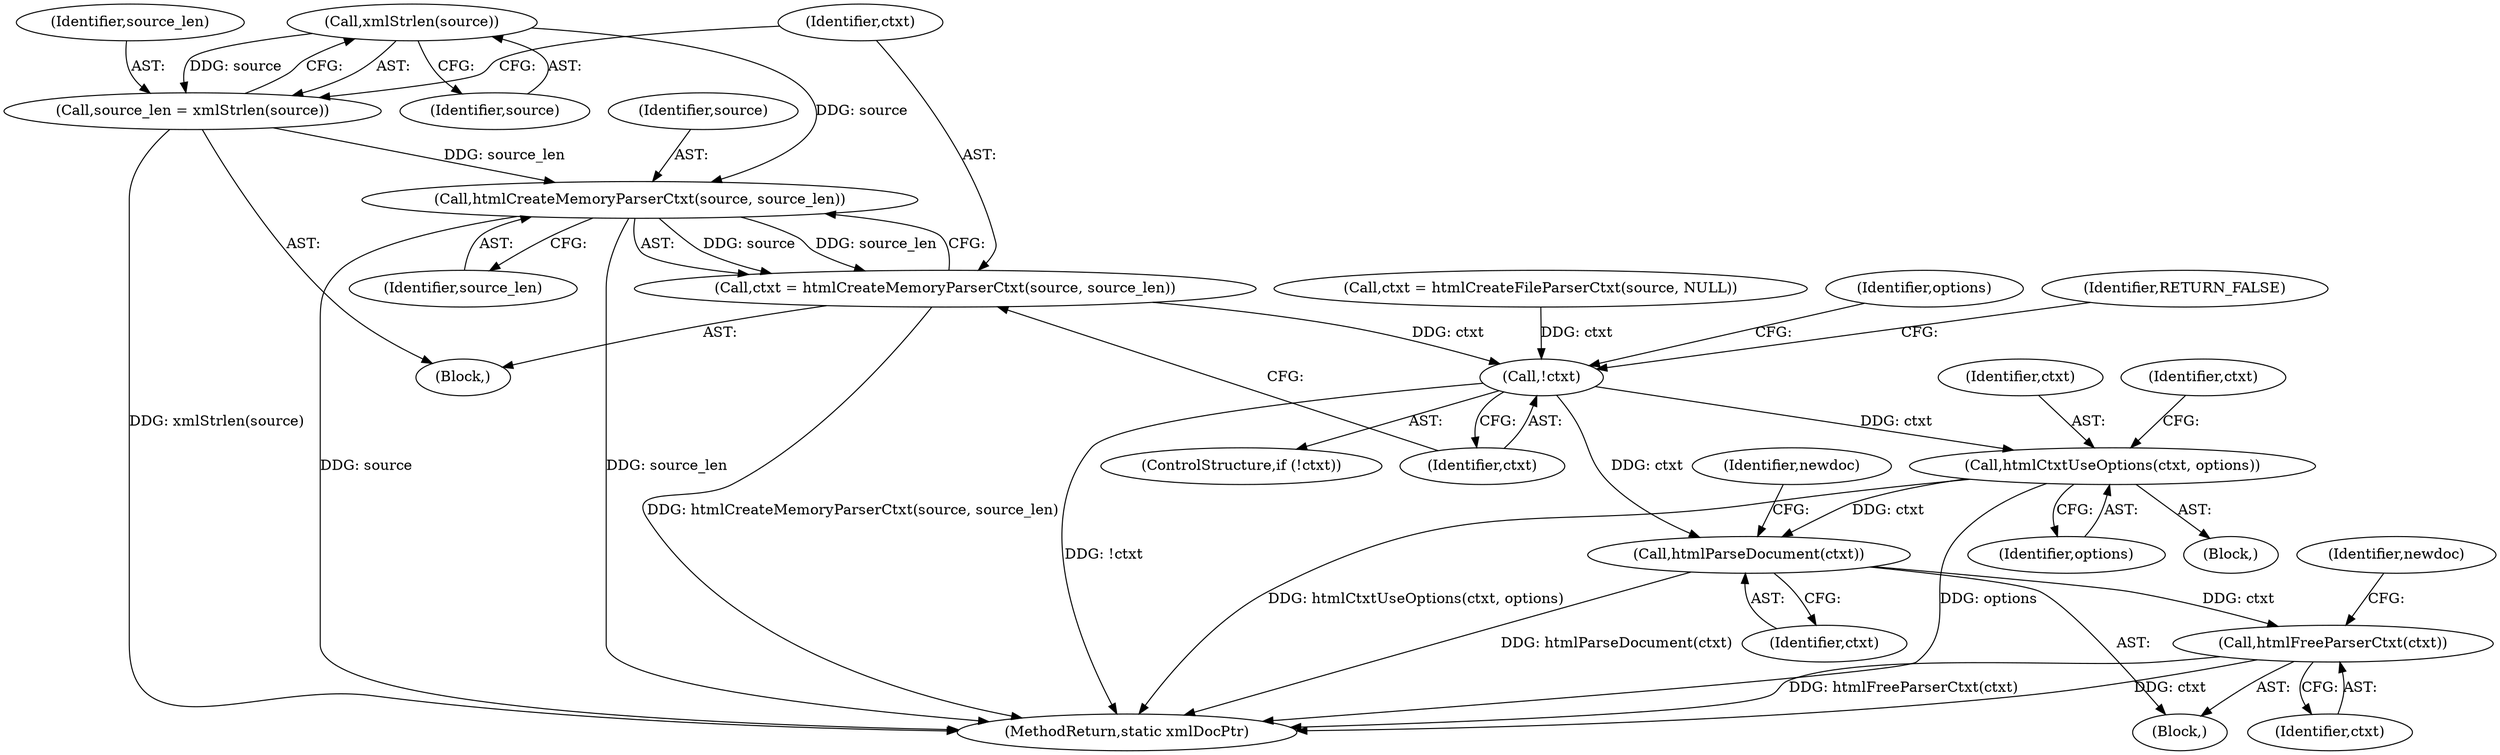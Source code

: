digraph "0_php_4435b9142ff9813845d5c97ab29a5d637bedb257@pointer" {
"1001294" [label="(Call,xmlStrlen(source))"];
"1001292" [label="(Call,source_len = xmlStrlen(source))"];
"1001298" [label="(Call,htmlCreateMemoryParserCtxt(source, source_len))"];
"1001296" [label="(Call,ctxt = htmlCreateMemoryParserCtxt(source, source_len))"];
"1001302" [label="(Call,!ctxt)"];
"1001309" [label="(Call,htmlCtxtUseOptions(ctxt, options))"];
"1001347" [label="(Call,htmlParseDocument(ctxt))"];
"1001354" [label="(Call,htmlFreeParserCtxt(ctxt))"];
"1001309" [label="(Call,htmlCtxtUseOptions(ctxt, options))"];
"1001299" [label="(Identifier,source)"];
"1001348" [label="(Identifier,ctxt)"];
"1001300" [label="(Identifier,source_len)"];
"1000150" [label="(Block,)"];
"1001358" [label="(Identifier,newdoc)"];
"1001307" [label="(Identifier,options)"];
"1001298" [label="(Call,htmlCreateMemoryParserCtxt(source, source_len))"];
"1001294" [label="(Call,xmlStrlen(source))"];
"1001301" [label="(ControlStructure,if (!ctxt))"];
"1001296" [label="(Call,ctxt = htmlCreateMemoryParserCtxt(source, source_len))"];
"1001354" [label="(Call,htmlFreeParserCtxt(ctxt))"];
"1001293" [label="(Identifier,source_len)"];
"1001302" [label="(Call,!ctxt)"];
"1001303" [label="(Identifier,ctxt)"];
"1001428" [label="(MethodReturn,static xmlDocPtr)"];
"1001311" [label="(Identifier,options)"];
"1001297" [label="(Identifier,ctxt)"];
"1001292" [label="(Call,source_len = xmlStrlen(source))"];
"1001308" [label="(Block,)"];
"1001305" [label="(Identifier,RETURN_FALSE)"];
"1001310" [label="(Identifier,ctxt)"];
"1001350" [label="(Identifier,newdoc)"];
"1001315" [label="(Identifier,ctxt)"];
"1001295" [label="(Identifier,source)"];
"1001285" [label="(Call,ctxt = htmlCreateFileParserCtxt(source, NULL))"];
"1001347" [label="(Call,htmlParseDocument(ctxt))"];
"1001291" [label="(Block,)"];
"1001355" [label="(Identifier,ctxt)"];
"1001294" -> "1001292"  [label="AST: "];
"1001294" -> "1001295"  [label="CFG: "];
"1001295" -> "1001294"  [label="AST: "];
"1001292" -> "1001294"  [label="CFG: "];
"1001294" -> "1001292"  [label="DDG: source"];
"1001294" -> "1001298"  [label="DDG: source"];
"1001292" -> "1001291"  [label="AST: "];
"1001293" -> "1001292"  [label="AST: "];
"1001297" -> "1001292"  [label="CFG: "];
"1001292" -> "1001428"  [label="DDG: xmlStrlen(source)"];
"1001292" -> "1001298"  [label="DDG: source_len"];
"1001298" -> "1001296"  [label="AST: "];
"1001298" -> "1001300"  [label="CFG: "];
"1001299" -> "1001298"  [label="AST: "];
"1001300" -> "1001298"  [label="AST: "];
"1001296" -> "1001298"  [label="CFG: "];
"1001298" -> "1001428"  [label="DDG: source"];
"1001298" -> "1001428"  [label="DDG: source_len"];
"1001298" -> "1001296"  [label="DDG: source"];
"1001298" -> "1001296"  [label="DDG: source_len"];
"1001296" -> "1001291"  [label="AST: "];
"1001297" -> "1001296"  [label="AST: "];
"1001303" -> "1001296"  [label="CFG: "];
"1001296" -> "1001428"  [label="DDG: htmlCreateMemoryParserCtxt(source, source_len)"];
"1001296" -> "1001302"  [label="DDG: ctxt"];
"1001302" -> "1001301"  [label="AST: "];
"1001302" -> "1001303"  [label="CFG: "];
"1001303" -> "1001302"  [label="AST: "];
"1001305" -> "1001302"  [label="CFG: "];
"1001307" -> "1001302"  [label="CFG: "];
"1001302" -> "1001428"  [label="DDG: !ctxt"];
"1001285" -> "1001302"  [label="DDG: ctxt"];
"1001302" -> "1001309"  [label="DDG: ctxt"];
"1001302" -> "1001347"  [label="DDG: ctxt"];
"1001309" -> "1001308"  [label="AST: "];
"1001309" -> "1001311"  [label="CFG: "];
"1001310" -> "1001309"  [label="AST: "];
"1001311" -> "1001309"  [label="AST: "];
"1001315" -> "1001309"  [label="CFG: "];
"1001309" -> "1001428"  [label="DDG: htmlCtxtUseOptions(ctxt, options)"];
"1001309" -> "1001428"  [label="DDG: options"];
"1001309" -> "1001347"  [label="DDG: ctxt"];
"1001347" -> "1000150"  [label="AST: "];
"1001347" -> "1001348"  [label="CFG: "];
"1001348" -> "1001347"  [label="AST: "];
"1001350" -> "1001347"  [label="CFG: "];
"1001347" -> "1001428"  [label="DDG: htmlParseDocument(ctxt)"];
"1001347" -> "1001354"  [label="DDG: ctxt"];
"1001354" -> "1000150"  [label="AST: "];
"1001354" -> "1001355"  [label="CFG: "];
"1001355" -> "1001354"  [label="AST: "];
"1001358" -> "1001354"  [label="CFG: "];
"1001354" -> "1001428"  [label="DDG: ctxt"];
"1001354" -> "1001428"  [label="DDG: htmlFreeParserCtxt(ctxt)"];
}
